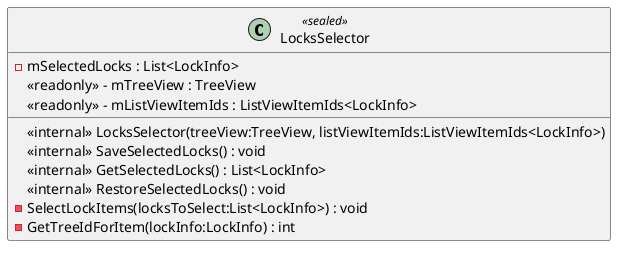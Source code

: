 @startuml
class LocksSelector <<sealed>> {
    <<internal>> LocksSelector(treeView:TreeView, listViewItemIds:ListViewItemIds<LockInfo>)
    <<internal>> SaveSelectedLocks() : void
    <<internal>> GetSelectedLocks() : List<LockInfo>
    <<internal>> RestoreSelectedLocks() : void
    - SelectLockItems(locksToSelect:List<LockInfo>) : void
    - GetTreeIdForItem(lockInfo:LockInfo) : int
    - mSelectedLocks : List<LockInfo>
    <<readonly>> - mTreeView : TreeView
    <<readonly>> - mListViewItemIds : ListViewItemIds<LockInfo>
}
@enduml
